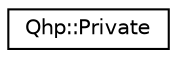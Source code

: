 digraph "Graphical Class Hierarchy"
{
 // LATEX_PDF_SIZE
  edge [fontname="Helvetica",fontsize="10",labelfontname="Helvetica",labelfontsize="10"];
  node [fontname="Helvetica",fontsize="10",shape=record];
  rankdir="LR";
  Node0 [label="Qhp::Private",height=0.2,width=0.4,color="black", fillcolor="white", style="filled",URL="$classQhp_1_1Private.html",tooltip=" "];
}
